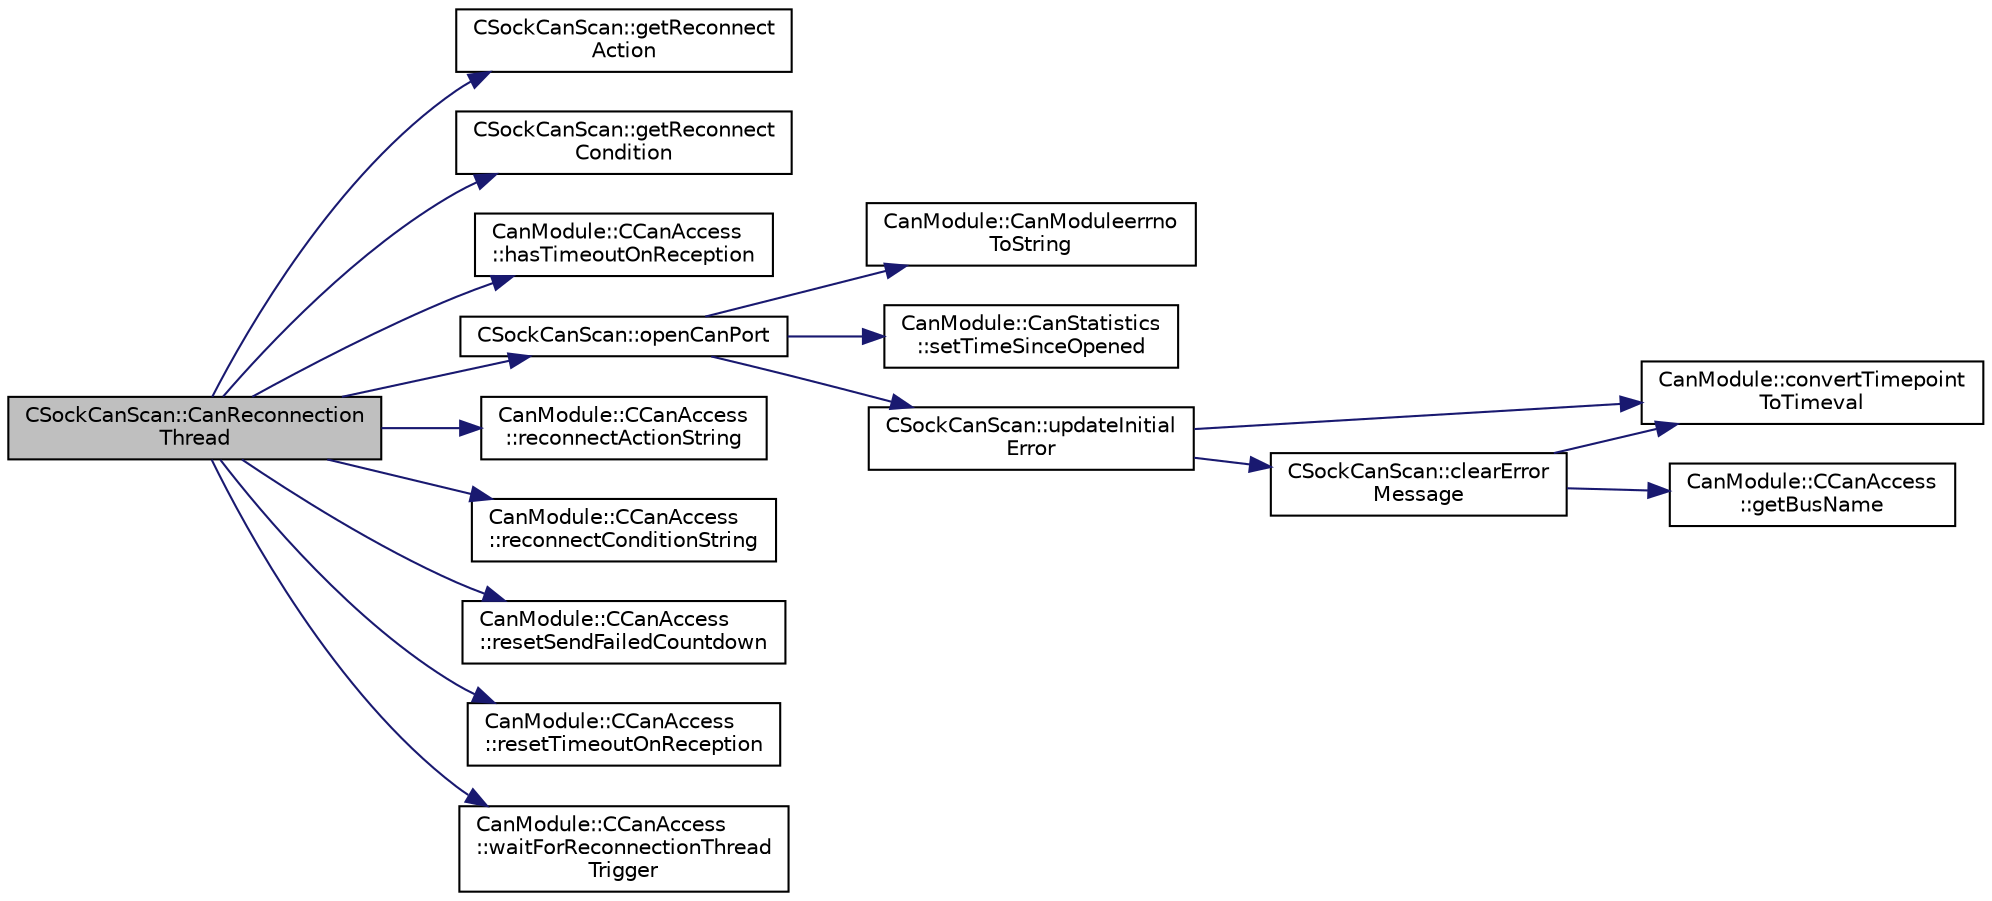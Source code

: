digraph "CSockCanScan::CanReconnectionThread"
{
 // LATEX_PDF_SIZE
  edge [fontname="Helvetica",fontsize="10",labelfontname="Helvetica",labelfontsize="10"];
  node [fontname="Helvetica",fontsize="10",shape=record];
  rankdir="LR";
  Node1 [label="CSockCanScan::CanReconnection\lThread",height=0.2,width=0.4,color="black", fillcolor="grey75", style="filled", fontcolor="black",tooltip=" "];
  Node1 -> Node2 [color="midnightblue",fontsize="10",style="solid"];
  Node2 [label="CSockCanScan::getReconnect\lAction",height=0.2,width=0.4,color="black", fillcolor="white", style="filled",URL="$classCSockCanScan.html#a03594b2fff9c61f37a5f68df2cfec05c",tooltip=" "];
  Node1 -> Node3 [color="midnightblue",fontsize="10",style="solid"];
  Node3 [label="CSockCanScan::getReconnect\lCondition",height=0.2,width=0.4,color="black", fillcolor="white", style="filled",URL="$classCSockCanScan.html#aa8cb4c89fe3a13bb787c4085f1e994e3",tooltip=" "];
  Node1 -> Node4 [color="midnightblue",fontsize="10",style="solid"];
  Node4 [label="CanModule::CCanAccess\l::hasTimeoutOnReception",height=0.2,width=0.4,color="black", fillcolor="white", style="filled",URL="$classCanModule_1_1CCanAccess.html#a79c236a0e2b3e3b183b1c85aab3f5b71",tooltip=" "];
  Node1 -> Node5 [color="midnightblue",fontsize="10",style="solid"];
  Node5 [label="CSockCanScan::openCanPort",height=0.2,width=0.4,color="black", fillcolor="white", style="filled",URL="$classCSockCanScan.html#a203a51239f8efc013d4b9df36f271317",tooltip=" "];
  Node5 -> Node6 [color="midnightblue",fontsize="10",style="solid"];
  Node6 [label="CanModule::CanModuleerrno\lToString",height=0.2,width=0.4,color="black", fillcolor="white", style="filled",URL="$namespaceCanModule.html#a6cae4be8d395b496f5f602a5f9714ae1",tooltip=" "];
  Node5 -> Node7 [color="midnightblue",fontsize="10",style="solid"];
  Node7 [label="CanModule::CanStatistics\l::setTimeSinceOpened",height=0.2,width=0.4,color="black", fillcolor="white", style="filled",URL="$classCanModule_1_1CanStatistics.html#af3f15dedf80e67f1309946632d87198d",tooltip=" "];
  Node5 -> Node8 [color="midnightblue",fontsize="10",style="solid"];
  Node8 [label="CSockCanScan::updateInitial\lError",height=0.2,width=0.4,color="black", fillcolor="white", style="filled",URL="$classCSockCanScan.html#a623057580187ecb241adf143c64d711c",tooltip=" "];
  Node8 -> Node9 [color="midnightblue",fontsize="10",style="solid"];
  Node9 [label="CSockCanScan::clearError\lMessage",height=0.2,width=0.4,color="black", fillcolor="white", style="filled",URL="$classCSockCanScan.html#a4b5f7591bfd27b8770bfb9ac9e406f66",tooltip=" "];
  Node9 -> Node10 [color="midnightblue",fontsize="10",style="solid"];
  Node10 [label="CanModule::convertTimepoint\lToTimeval",height=0.2,width=0.4,color="black", fillcolor="white", style="filled",URL="$namespaceCanModule.html#a3ec3082d7d11a9c1641023cb3f53cbe5",tooltip=" "];
  Node9 -> Node11 [color="midnightblue",fontsize="10",style="solid"];
  Node11 [label="CanModule::CCanAccess\l::getBusName",height=0.2,width=0.4,color="black", fillcolor="white", style="filled",URL="$classCanModule_1_1CCanAccess.html#ac3f5126ae36d642217425e21696d19ca",tooltip=" "];
  Node8 -> Node10 [color="midnightblue",fontsize="10",style="solid"];
  Node1 -> Node12 [color="midnightblue",fontsize="10",style="solid"];
  Node12 [label="CanModule::CCanAccess\l::reconnectActionString",height=0.2,width=0.4,color="black", fillcolor="white", style="filled",URL="$classCanModule_1_1CCanAccess.html#aa12f64e9e31bd491f39fc3169b1e5025",tooltip=" "];
  Node1 -> Node13 [color="midnightblue",fontsize="10",style="solid"];
  Node13 [label="CanModule::CCanAccess\l::reconnectConditionString",height=0.2,width=0.4,color="black", fillcolor="white", style="filled",URL="$classCanModule_1_1CCanAccess.html#a9da88ce122d5de04a0235a4682a13dc0",tooltip=" "];
  Node1 -> Node14 [color="midnightblue",fontsize="10",style="solid"];
  Node14 [label="CanModule::CCanAccess\l::resetSendFailedCountdown",height=0.2,width=0.4,color="black", fillcolor="white", style="filled",URL="$classCanModule_1_1CCanAccess.html#aad13b5ad34547cbe6cad4e8369557bed",tooltip=" "];
  Node1 -> Node15 [color="midnightblue",fontsize="10",style="solid"];
  Node15 [label="CanModule::CCanAccess\l::resetTimeoutOnReception",height=0.2,width=0.4,color="black", fillcolor="white", style="filled",URL="$classCanModule_1_1CCanAccess.html#a067f50699c1ed4b6ee6732eb0078ed0a",tooltip=" "];
  Node1 -> Node16 [color="midnightblue",fontsize="10",style="solid"];
  Node16 [label="CanModule::CCanAccess\l::waitForReconnectionThread\lTrigger",height=0.2,width=0.4,color="black", fillcolor="white", style="filled",URL="$classCanModule_1_1CCanAccess.html#ad8afab7f9acc769c53574edec695065b",tooltip=" "];
}
